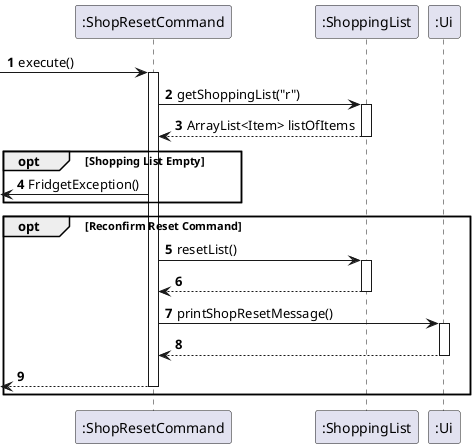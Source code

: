 @startuml
'https://plantuml.com/sequence-diagram

autonumber

-> ":ShopResetCommand": execute()
activate ":ShopResetCommand"

":ShopResetCommand" -> ":ShoppingList": getShoppingList("r")
activate ":ShoppingList"
":ShopResetCommand" <-- ":ShoppingList": ArrayList<Item> listOfItems
deactivate ":ShoppingList"

opt Shopping List Empty
<- ":ShopResetCommand": FridgetException()
end

opt Reconfirm Reset Command

    ":ShopResetCommand" -> ":ShoppingList": resetList()
    activate ":ShoppingList"
    ":ShopResetCommand" <-- ":ShoppingList":
    deactivate ":ShoppingList"

    ":ShopResetCommand" -> ":Ui": printShopResetMessage()
    activate ":Ui"
    ":ShopResetCommand" <-- ":Ui"
    deactivate ":Ui"

    <-- ":ShopResetCommand"
    deactivate ":ShopResetCommand"
end
@enduml